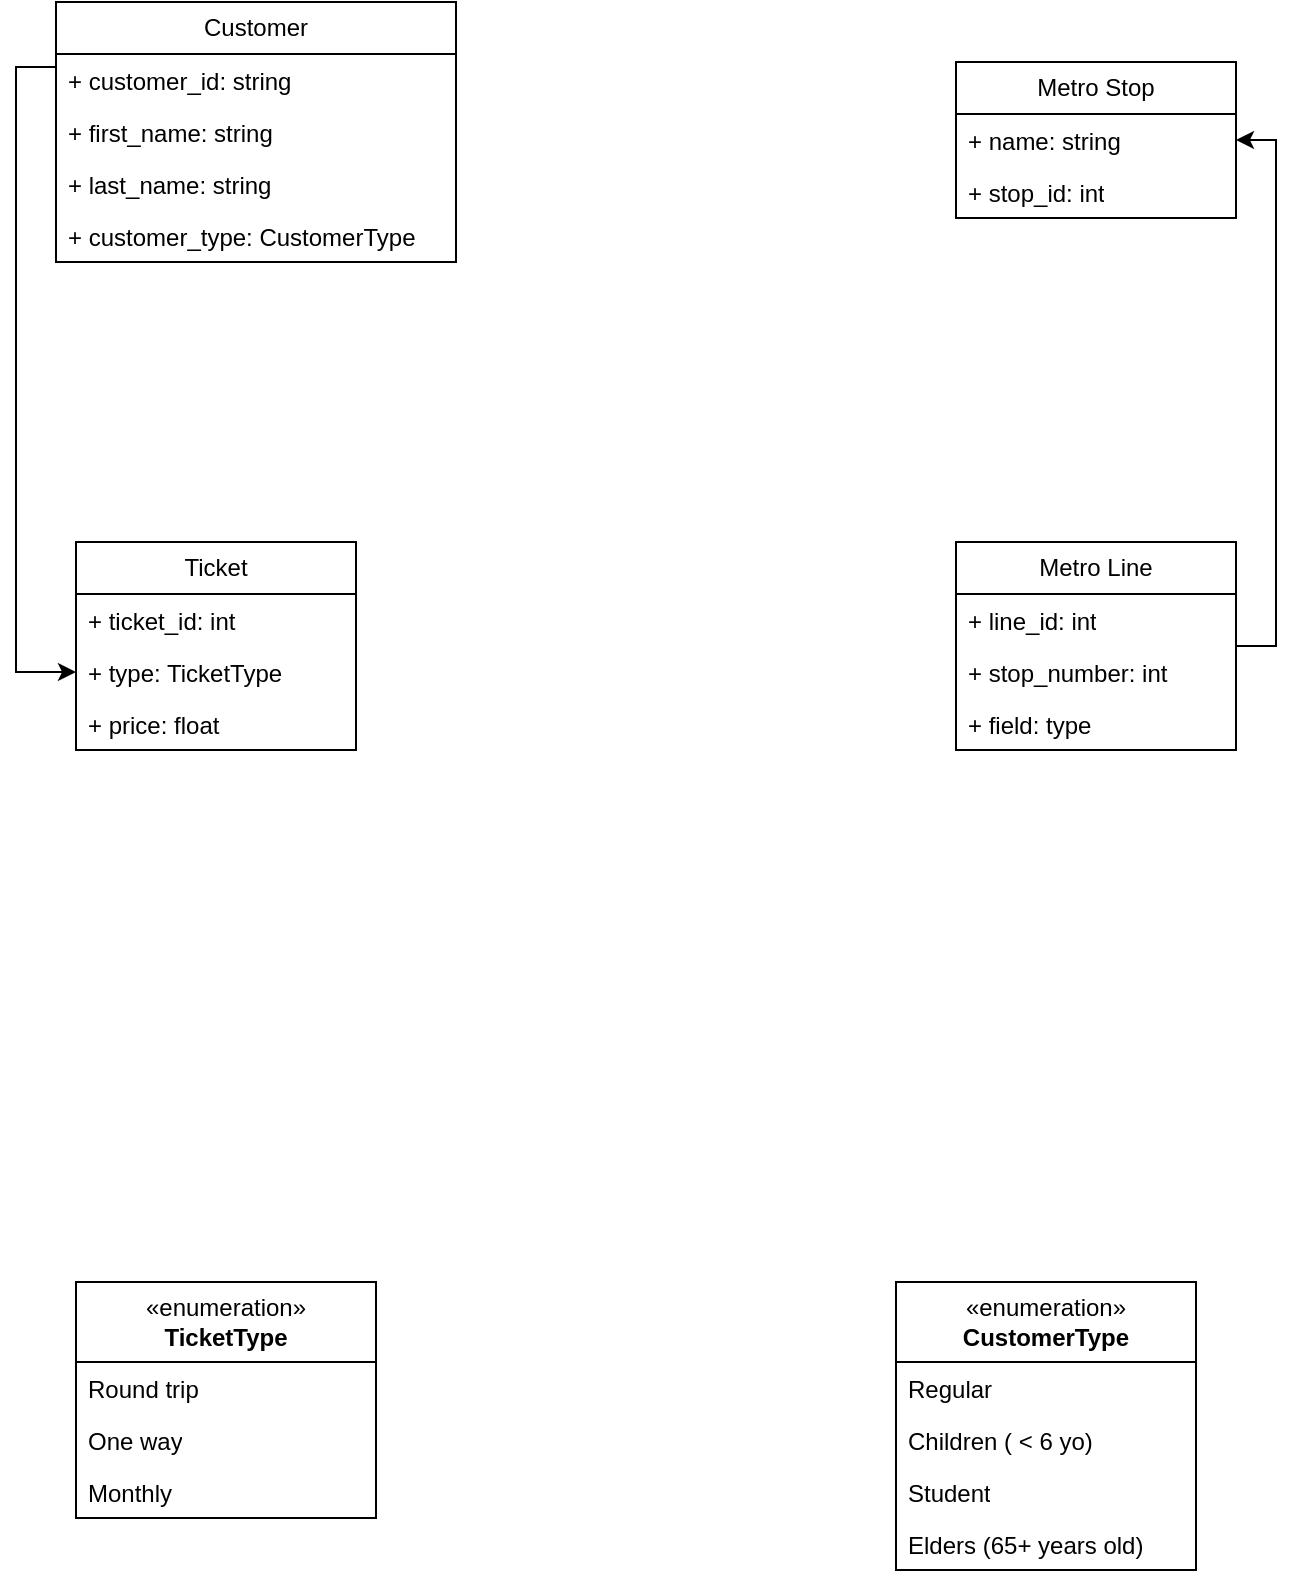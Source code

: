 <mxfile version="26.0.4">
  <diagram id="C5RBs43oDa-KdzZeNtuy" name="Page-1">
    <mxGraphModel grid="1" page="1" gridSize="10" guides="1" tooltips="1" connect="1" arrows="1" fold="1" pageScale="1" pageWidth="827" pageHeight="1169" math="0" shadow="0">
      <root>
        <mxCell id="WIyWlLk6GJQsqaUBKTNV-0" />
        <mxCell id="WIyWlLk6GJQsqaUBKTNV-1" parent="WIyWlLk6GJQsqaUBKTNV-0" />
        <mxCell id="inzOm00T93IO3sTjsSdQ-36" style="edgeStyle=orthogonalEdgeStyle;rounded=0;orthogonalLoop=1;jettySize=auto;html=1;exitX=0;exitY=0.25;exitDx=0;exitDy=0;entryX=0;entryY=0.5;entryDx=0;entryDy=0;" edge="1" parent="WIyWlLk6GJQsqaUBKTNV-1" source="inzOm00T93IO3sTjsSdQ-0" target="inzOm00T93IO3sTjsSdQ-14">
          <mxGeometry relative="1" as="geometry" />
        </mxCell>
        <mxCell id="inzOm00T93IO3sTjsSdQ-0" value="Customer" style="swimlane;fontStyle=0;childLayout=stackLayout;horizontal=1;startSize=26;fillColor=none;horizontalStack=0;resizeParent=1;resizeParentMax=0;resizeLast=0;collapsible=1;marginBottom=0;whiteSpace=wrap;html=1;" vertex="1" parent="WIyWlLk6GJQsqaUBKTNV-1">
          <mxGeometry x="150" y="40" width="200" height="130" as="geometry" />
        </mxCell>
        <mxCell id="inzOm00T93IO3sTjsSdQ-1" value="+ customer_id: string" style="text;strokeColor=none;fillColor=none;align=left;verticalAlign=top;spacingLeft=4;spacingRight=4;overflow=hidden;rotatable=0;points=[[0,0.5],[1,0.5]];portConstraint=eastwest;whiteSpace=wrap;html=1;" vertex="1" parent="inzOm00T93IO3sTjsSdQ-0">
          <mxGeometry y="26" width="200" height="26" as="geometry" />
        </mxCell>
        <mxCell id="inzOm00T93IO3sTjsSdQ-2" value="+ first_name: string" style="text;strokeColor=none;fillColor=none;align=left;verticalAlign=top;spacingLeft=4;spacingRight=4;overflow=hidden;rotatable=0;points=[[0,0.5],[1,0.5]];portConstraint=eastwest;whiteSpace=wrap;html=1;" vertex="1" parent="inzOm00T93IO3sTjsSdQ-0">
          <mxGeometry y="52" width="200" height="26" as="geometry" />
        </mxCell>
        <mxCell id="inzOm00T93IO3sTjsSdQ-29" value="+ last_name: string" style="text;strokeColor=none;fillColor=none;align=left;verticalAlign=top;spacingLeft=4;spacingRight=4;overflow=hidden;rotatable=0;points=[[0,0.5],[1,0.5]];portConstraint=eastwest;whiteSpace=wrap;html=1;" vertex="1" parent="inzOm00T93IO3sTjsSdQ-0">
          <mxGeometry y="78" width="200" height="26" as="geometry" />
        </mxCell>
        <mxCell id="inzOm00T93IO3sTjsSdQ-3" value="+ customer_type: CustomerType" style="text;strokeColor=none;fillColor=none;align=left;verticalAlign=top;spacingLeft=4;spacingRight=4;overflow=hidden;rotatable=0;points=[[0,0.5],[1,0.5]];portConstraint=eastwest;whiteSpace=wrap;html=1;" vertex="1" parent="inzOm00T93IO3sTjsSdQ-0">
          <mxGeometry y="104" width="200" height="26" as="geometry" />
        </mxCell>
        <mxCell id="inzOm00T93IO3sTjsSdQ-4" value="Metro Stop" style="swimlane;fontStyle=0;childLayout=stackLayout;horizontal=1;startSize=26;fillColor=none;horizontalStack=0;resizeParent=1;resizeParentMax=0;resizeLast=0;collapsible=1;marginBottom=0;whiteSpace=wrap;html=1;" vertex="1" parent="WIyWlLk6GJQsqaUBKTNV-1">
          <mxGeometry x="600" y="70" width="140" height="78" as="geometry" />
        </mxCell>
        <mxCell id="inzOm00T93IO3sTjsSdQ-5" value="+ name: string" style="text;strokeColor=none;fillColor=none;align=left;verticalAlign=top;spacingLeft=4;spacingRight=4;overflow=hidden;rotatable=0;points=[[0,0.5],[1,0.5]];portConstraint=eastwest;whiteSpace=wrap;html=1;" vertex="1" parent="inzOm00T93IO3sTjsSdQ-4">
          <mxGeometry y="26" width="140" height="26" as="geometry" />
        </mxCell>
        <mxCell id="inzOm00T93IO3sTjsSdQ-6" value="+ stop_id: int" style="text;strokeColor=none;fillColor=none;align=left;verticalAlign=top;spacingLeft=4;spacingRight=4;overflow=hidden;rotatable=0;points=[[0,0.5],[1,0.5]];portConstraint=eastwest;whiteSpace=wrap;html=1;" vertex="1" parent="inzOm00T93IO3sTjsSdQ-4">
          <mxGeometry y="52" width="140" height="26" as="geometry" />
        </mxCell>
        <mxCell id="inzOm00T93IO3sTjsSdQ-39" style="edgeStyle=orthogonalEdgeStyle;rounded=0;orthogonalLoop=1;jettySize=auto;html=1;exitX=1;exitY=0.5;exitDx=0;exitDy=0;entryX=1;entryY=0.5;entryDx=0;entryDy=0;" edge="1" parent="WIyWlLk6GJQsqaUBKTNV-1" source="inzOm00T93IO3sTjsSdQ-8" target="inzOm00T93IO3sTjsSdQ-5">
          <mxGeometry relative="1" as="geometry" />
        </mxCell>
        <mxCell id="inzOm00T93IO3sTjsSdQ-8" value="Metro Line" style="swimlane;fontStyle=0;childLayout=stackLayout;horizontal=1;startSize=26;fillColor=none;horizontalStack=0;resizeParent=1;resizeParentMax=0;resizeLast=0;collapsible=1;marginBottom=0;whiteSpace=wrap;html=1;" vertex="1" parent="WIyWlLk6GJQsqaUBKTNV-1">
          <mxGeometry x="600" y="310" width="140" height="104" as="geometry" />
        </mxCell>
        <mxCell id="inzOm00T93IO3sTjsSdQ-9" value="+ line_id: int" style="text;strokeColor=none;fillColor=none;align=left;verticalAlign=top;spacingLeft=4;spacingRight=4;overflow=hidden;rotatable=0;points=[[0,0.5],[1,0.5]];portConstraint=eastwest;whiteSpace=wrap;html=1;" vertex="1" parent="inzOm00T93IO3sTjsSdQ-8">
          <mxGeometry y="26" width="140" height="26" as="geometry" />
        </mxCell>
        <mxCell id="inzOm00T93IO3sTjsSdQ-10" value="+ stop_number: int" style="text;strokeColor=none;fillColor=none;align=left;verticalAlign=top;spacingLeft=4;spacingRight=4;overflow=hidden;rotatable=0;points=[[0,0.5],[1,0.5]];portConstraint=eastwest;whiteSpace=wrap;html=1;" vertex="1" parent="inzOm00T93IO3sTjsSdQ-8">
          <mxGeometry y="52" width="140" height="26" as="geometry" />
        </mxCell>
        <mxCell id="inzOm00T93IO3sTjsSdQ-11" value="+ field: type" style="text;strokeColor=none;fillColor=none;align=left;verticalAlign=top;spacingLeft=4;spacingRight=4;overflow=hidden;rotatable=0;points=[[0,0.5],[1,0.5]];portConstraint=eastwest;whiteSpace=wrap;html=1;" vertex="1" parent="inzOm00T93IO3sTjsSdQ-8">
          <mxGeometry y="78" width="140" height="26" as="geometry" />
        </mxCell>
        <mxCell id="inzOm00T93IO3sTjsSdQ-12" value="Ticket" style="swimlane;fontStyle=0;childLayout=stackLayout;horizontal=1;startSize=26;fillColor=none;horizontalStack=0;resizeParent=1;resizeParentMax=0;resizeLast=0;collapsible=1;marginBottom=0;whiteSpace=wrap;html=1;" vertex="1" parent="WIyWlLk6GJQsqaUBKTNV-1">
          <mxGeometry x="160" y="310" width="140" height="104" as="geometry" />
        </mxCell>
        <mxCell id="inzOm00T93IO3sTjsSdQ-13" value="+ ticket_id: int" style="text;strokeColor=none;fillColor=none;align=left;verticalAlign=top;spacingLeft=4;spacingRight=4;overflow=hidden;rotatable=0;points=[[0,0.5],[1,0.5]];portConstraint=eastwest;whiteSpace=wrap;html=1;" vertex="1" parent="inzOm00T93IO3sTjsSdQ-12">
          <mxGeometry y="26" width="140" height="26" as="geometry" />
        </mxCell>
        <mxCell id="inzOm00T93IO3sTjsSdQ-14" value="+ type: TicketType" style="text;strokeColor=none;fillColor=none;align=left;verticalAlign=top;spacingLeft=4;spacingRight=4;overflow=hidden;rotatable=0;points=[[0,0.5],[1,0.5]];portConstraint=eastwest;whiteSpace=wrap;html=1;" vertex="1" parent="inzOm00T93IO3sTjsSdQ-12">
          <mxGeometry y="52" width="140" height="26" as="geometry" />
        </mxCell>
        <mxCell id="inzOm00T93IO3sTjsSdQ-15" value="+ price: float" style="text;strokeColor=none;fillColor=none;align=left;verticalAlign=top;spacingLeft=4;spacingRight=4;overflow=hidden;rotatable=0;points=[[0,0.5],[1,0.5]];portConstraint=eastwest;whiteSpace=wrap;html=1;" vertex="1" parent="inzOm00T93IO3sTjsSdQ-12">
          <mxGeometry y="78" width="140" height="26" as="geometry" />
        </mxCell>
        <mxCell id="inzOm00T93IO3sTjsSdQ-24" value="«enumeration»&lt;br&gt;&lt;b&gt;CustomerType&lt;/b&gt;" style="swimlane;fontStyle=0;childLayout=stackLayout;horizontal=1;startSize=40;fillColor=none;horizontalStack=0;resizeParent=1;resizeParentMax=0;resizeLast=0;collapsible=1;marginBottom=0;whiteSpace=wrap;html=1;" vertex="1" parent="WIyWlLk6GJQsqaUBKTNV-1">
          <mxGeometry x="570" y="680" width="150" height="144" as="geometry" />
        </mxCell>
        <mxCell id="inzOm00T93IO3sTjsSdQ-25" value="Regular" style="text;strokeColor=none;fillColor=none;align=left;verticalAlign=top;spacingLeft=4;spacingRight=4;overflow=hidden;rotatable=0;points=[[0,0.5],[1,0.5]];portConstraint=eastwest;whiteSpace=wrap;html=1;" vertex="1" parent="inzOm00T93IO3sTjsSdQ-24">
          <mxGeometry y="40" width="150" height="26" as="geometry" />
        </mxCell>
        <mxCell id="inzOm00T93IO3sTjsSdQ-26" value="Children ( &amp;lt; 6 yo)" style="text;strokeColor=none;fillColor=none;align=left;verticalAlign=top;spacingLeft=4;spacingRight=4;overflow=hidden;rotatable=0;points=[[0,0.5],[1,0.5]];portConstraint=eastwest;whiteSpace=wrap;html=1;" vertex="1" parent="inzOm00T93IO3sTjsSdQ-24">
          <mxGeometry y="66" width="150" height="26" as="geometry" />
        </mxCell>
        <mxCell id="inzOm00T93IO3sTjsSdQ-27" value="Student" style="text;strokeColor=none;fillColor=none;align=left;verticalAlign=top;spacingLeft=4;spacingRight=4;overflow=hidden;rotatable=0;points=[[0,0.5],[1,0.5]];portConstraint=eastwest;whiteSpace=wrap;html=1;" vertex="1" parent="inzOm00T93IO3sTjsSdQ-24">
          <mxGeometry y="92" width="150" height="26" as="geometry" />
        </mxCell>
        <mxCell id="inzOm00T93IO3sTjsSdQ-28" value="Elders (65+ years old)" style="text;strokeColor=none;fillColor=none;align=left;verticalAlign=top;spacingLeft=4;spacingRight=4;overflow=hidden;rotatable=0;points=[[0,0.5],[1,0.5]];portConstraint=eastwest;whiteSpace=wrap;html=1;" vertex="1" parent="inzOm00T93IO3sTjsSdQ-24">
          <mxGeometry y="118" width="150" height="26" as="geometry" />
        </mxCell>
        <mxCell id="inzOm00T93IO3sTjsSdQ-30" value="«enumeration»&lt;br&gt;&lt;b&gt;TicketType&lt;/b&gt;" style="swimlane;fontStyle=0;childLayout=stackLayout;horizontal=1;startSize=40;fillColor=none;horizontalStack=0;resizeParent=1;resizeParentMax=0;resizeLast=0;collapsible=1;marginBottom=0;whiteSpace=wrap;html=1;" vertex="1" parent="WIyWlLk6GJQsqaUBKTNV-1">
          <mxGeometry x="160" y="680" width="150" height="118" as="geometry" />
        </mxCell>
        <mxCell id="inzOm00T93IO3sTjsSdQ-32" value="Round trip" style="text;strokeColor=none;fillColor=none;align=left;verticalAlign=top;spacingLeft=4;spacingRight=4;overflow=hidden;rotatable=0;points=[[0,0.5],[1,0.5]];portConstraint=eastwest;whiteSpace=wrap;html=1;" vertex="1" parent="inzOm00T93IO3sTjsSdQ-30">
          <mxGeometry y="40" width="150" height="26" as="geometry" />
        </mxCell>
        <mxCell id="inzOm00T93IO3sTjsSdQ-33" value="One way" style="text;strokeColor=none;fillColor=none;align=left;verticalAlign=top;spacingLeft=4;spacingRight=4;overflow=hidden;rotatable=0;points=[[0,0.5],[1,0.5]];portConstraint=eastwest;whiteSpace=wrap;html=1;" vertex="1" parent="inzOm00T93IO3sTjsSdQ-30">
          <mxGeometry y="66" width="150" height="26" as="geometry" />
        </mxCell>
        <mxCell id="inzOm00T93IO3sTjsSdQ-34" value="Monthly" style="text;strokeColor=none;fillColor=none;align=left;verticalAlign=top;spacingLeft=4;spacingRight=4;overflow=hidden;rotatable=0;points=[[0,0.5],[1,0.5]];portConstraint=eastwest;whiteSpace=wrap;html=1;" vertex="1" parent="inzOm00T93IO3sTjsSdQ-30">
          <mxGeometry y="92" width="150" height="26" as="geometry" />
        </mxCell>
      </root>
    </mxGraphModel>
  </diagram>
</mxfile>
